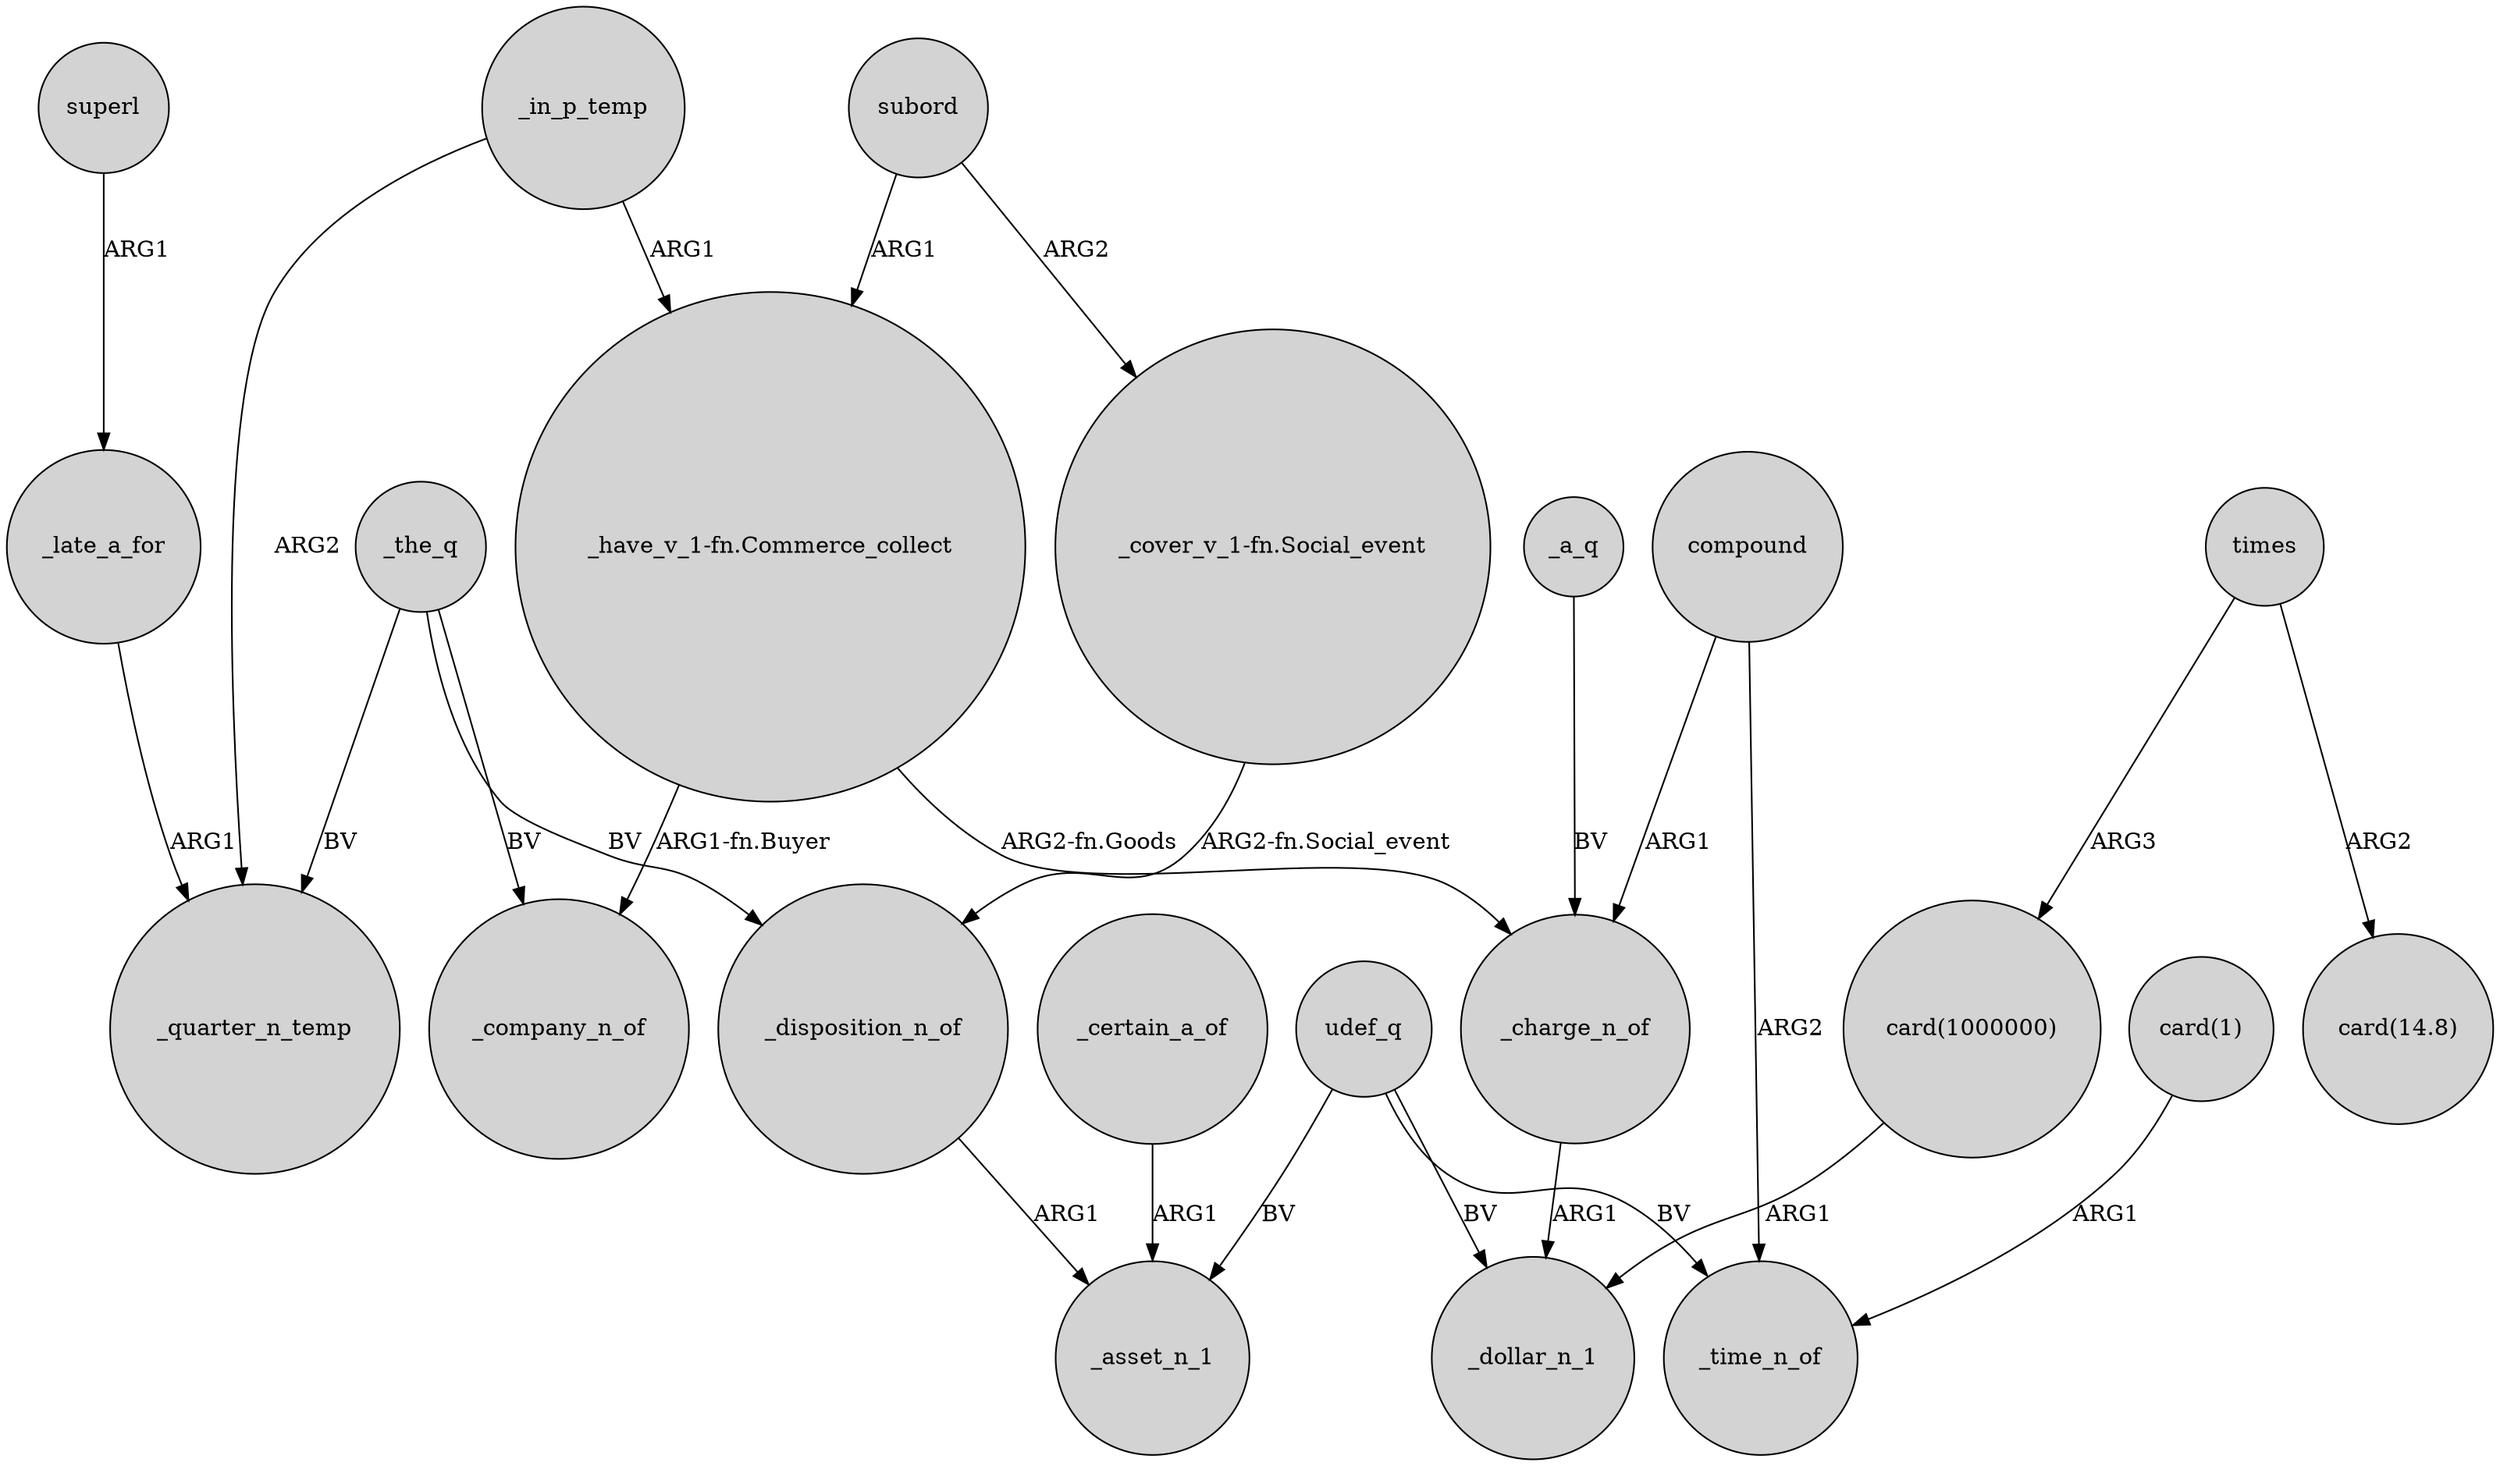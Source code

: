 digraph {
	node [shape=circle style=filled]
	_late_a_for -> _quarter_n_temp [label=ARG1]
	_in_p_temp -> _quarter_n_temp [label=ARG2]
	_charge_n_of -> _dollar_n_1 [label=ARG1]
	udef_q -> _time_n_of [label=BV]
	"_have_v_1-fn.Commerce_collect" -> _company_n_of [label="ARG1-fn.Buyer"]
	_the_q -> _quarter_n_temp [label=BV]
	superl -> _late_a_for [label=ARG1]
	times -> "card(1000000)" [label=ARG3]
	_a_q -> _charge_n_of [label=BV]
	udef_q -> _asset_n_1 [label=BV]
	"_have_v_1-fn.Commerce_collect" -> _charge_n_of [label="ARG2-fn.Goods"]
	_in_p_temp -> "_have_v_1-fn.Commerce_collect" [label=ARG1]
	subord -> "_have_v_1-fn.Commerce_collect" [label=ARG1]
	compound -> _charge_n_of [label=ARG1]
	_the_q -> _disposition_n_of [label=BV]
	"_cover_v_1-fn.Social_event" -> _disposition_n_of [label="ARG2-fn.Social_event"]
	_disposition_n_of -> _asset_n_1 [label=ARG1]
	_certain_a_of -> _asset_n_1 [label=ARG1]
	udef_q -> _dollar_n_1 [label=BV]
	"card(1000000)" -> _dollar_n_1 [label=ARG1]
	times -> "card(14.8)" [label=ARG2]
	"card(1)" -> _time_n_of [label=ARG1]
	compound -> _time_n_of [label=ARG2]
	_the_q -> _company_n_of [label=BV]
	subord -> "_cover_v_1-fn.Social_event" [label=ARG2]
}
